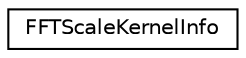 digraph "Graphical Class Hierarchy"
{
 // LATEX_PDF_SIZE
  edge [fontname="Helvetica",fontsize="10",labelfontname="Helvetica",labelfontsize="10"];
  node [fontname="Helvetica",fontsize="10",shape=record];
  rankdir="LR";
  Node0 [label="FFTScaleKernelInfo",height=0.2,width=0.4,color="black", fillcolor="white", style="filled",URL="$structarm__compute_1_1_f_f_t_scale_kernel_info.xhtml",tooltip="Descriptor for FFT scale kernels."];
}

